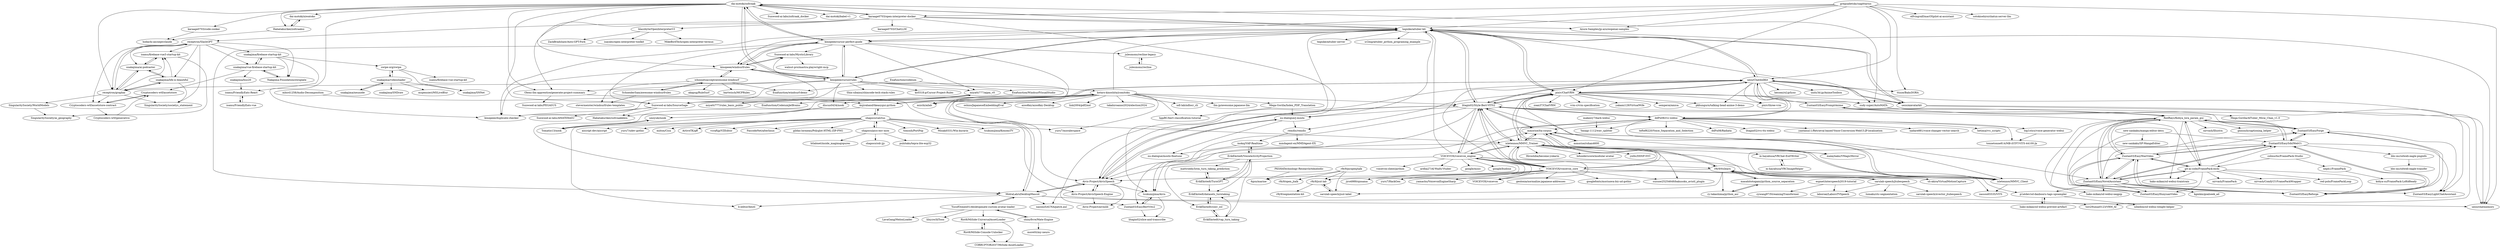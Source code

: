 digraph G {
"snakajima/firebase-startup-kit" -> "snakajima/vue-firebase-startup-kit"
"snakajima/firebase-startup-kit" -> "Nakajima-Foundation/ownplate"
"snakajima/firebase-startup-kit" -> "isamu/FriendlyEats-React"
"snakajima/firebase-startup-kit" -> "swipe-org/swipe"
"isamu/FriendlyEats-vue" -> "isamu/FriendlyEats-React"
"isamu/FriendlyEats-React" -> "isamu/FriendlyEats-vue"
"r9y9/pyopenjtalk" -> "r9y9/open_jtalk"
"r9y9/pyopenjtalk" -> "6gsn/marine"
"r9y9/pyopenjtalk" -> "r9y9/jsut-lab"
"r9y9/pyopenjtalk" -> "sarulab-speech/jsut-label"
"espnet/interspeech2019-tutorial" -> "cywang97/StreamingTransformer" ["e"=1]
"espnet/interspeech2019-tutorial" -> "laboroai/LaboroTVSpeech"
"mattroddy/lstm_turn_taking_prediction" -> "ErikEkstedt/TurnGPT"
"snakajima/bus20" -> "isamu/FriendlyEats-React"
"uezo/ChatdollKit" -> "tegnike/aituber-kit"
"uezo/ChatdollKit" -> "pixiv/ChatVRM"
"uezo/ChatdollKit" -> "uezo/aiavatarkit"
"uezo/ChatdollKit" -> "litagin02/Style-Bert-VITS2"
"uezo/ChatdollKit" -> "hecomi/uLipSync" ["e"=1]
"uezo/ChatdollKit" -> "MidraLab/uDesktopMascot"
"uezo/ChatdollKit" -> "sudy-super/AutoMATA"
"uezo/ChatdollKit" -> "pkhungurn/talking-head-anime-3-demo" ["e"=1]
"uezo/ChatdollKit" -> "pixiv/three-vrm" ["e"=1]
"uezo/ChatdollKit" -> "Aivis-Project/AivisSpeech"
"uezo/ChatdollKit" -> "uezo/chatmemory"
"uezo/ChatdollKit" -> "ttizze/BabyDORA"
"uezo/ChatdollKit" -> "ddPn08/rvc-webui"
"uezo/ChatdollKit" -> "unity3d-jp/AnimeToolbox" ["e"=1]
"uezo/ChatdollKit" -> "Zuntan03/EasyPromptAnime"
"Nakajima-Foundation/ownplate" -> "snakajima/vue-firebase-startup-kit"
"r9y9/jsut-lab" -> "sarulab-speech/jsut-label"
"r9y9/jsut-lab" -> "r9y9/segmentation-kit"
"sarulab-speech/jsut-label" -> "r9y9/jsut-lab"
"snakajima/vue-firebase-startup-kit" -> "Nakajima-Foundation/ownplate"
"snakajima/vue-firebase-startup-kit" -> "snakajima/firebase-startup-kit"
"snakajima/vue-firebase-startup-kit" -> "Cryptocoders-wtf/assetstore"
"snakajima/vue-firebase-startup-kit" -> "snakajima/bus20"
"PKSHATechnology-Research/tdmelodic" -> "6gsn/marine"
"masahitotogami/python_source_separation" -> "ry-takashima/python_asr"
"masahitotogami/python_source_separation" -> "r9y9/ttslearn"
"ErikEkstedt/TurnGPT" -> "mattroddy/lstm_turn_taking_prediction"
"ErikEkstedt/TurnGPT" -> "ErikEkstedt/datasets_turntaking"
"ErikEkstedt/TurnGPT" -> "ErikEkstedt/VoiceActivityProjection"
"mmorise/ita-corpus" -> "mmorise/rohan4600"
"mmorise/ita-corpus" -> "isletennos/MMVC_Client"
"mmorise/ita-corpus" -> "isletennos/MMVC_Trainer"
"mmorise/ita-corpus" -> "r9y9/ttslearn"
"mmorise/ita-corpus" -> "litagin02/Style-Bert-VITS2"
"VOICEVOX/voicevox_engine" -> "VOICEVOX/voicevox_core"
"VOICEVOX/voicevox_engine" -> "VOICEVOX/voicevox" ["e"=1]
"VOICEVOX/voicevox_engine" -> "isletennos/MMVC_Trainer"
"VOICEVOX/voicevox_engine" -> "litagin02/Style-Bert-VITS2"
"VOICEVOX/voicevox_engine" -> "isletennos/MMVC_Client"
"VOICEVOX/voicevox_engine" -> "voicevox-client/python"
"VOICEVOX/voicevox_engine" -> "jiro4989/ojosama" ["e"=1]
"VOICEVOX/voicevox_engine" -> "Aivis-Project/AivisSpeech"
"VOICEVOX/voicevox_engine" -> "yuru7/HackGen" ["e"=1]
"VOICEVOX/voicevox_engine" -> "ardha27/AI-Waifu-Vtuber" ["e"=1]
"VOICEVOX/voicevox_engine" -> "mmorise/ita-corpus"
"VOICEVOX/voicevox_engine" -> "google/mozc" ["e"=1]
"VOICEVOX/voicevox_engine" -> "tegnike/aituber-kit"
"VOICEVOX/voicevox_engine" -> "google/budoux" ["e"=1]
"VOICEVOX/voicevox_engine" -> "r9y9/ttslearn"
"r9y9/ttslearn" -> "masahitotogami/python_source_separation"
"r9y9/ttslearn" -> "ry-takashima/python_asr"
"r9y9/ttslearn" -> "sarulab-speech/jtubespeech"
"r9y9/ttslearn" -> "zassou65535/VITS"
"r9y9/ttslearn" -> "mmorise/ita-corpus"
"r9y9/ttslearn" -> "sarulab-speech/jsut-label"
"r9y9/ttslearn" -> "r9y9/jsut-lab"
"snakajima/videoshader" -> "swipe-org/swipe"
"snakajima/videoshader" -> "snakajima/neunode"
"snakajima/videoshader" -> "snakajima/SNNet"
"snakajima/videoshader" -> "snakajima/SNDraw"
"snakajima/videoshader" -> "mspensieri/MSLiveBlur" ["e"=1]
"ry-takashima/python_asr" -> "masahitotogami/python_source_separation"
"sarulab-speech/jtubespeech" -> "laboroai/LaboroTVSpeech"
"sarulab-speech/jtubespeech" -> "lumaku/ctc-segmentation" ["e"=1]
"sarulab-speech/jtubespeech" -> "sarulab-speech/xvector_jtubespeech"
"sarulab-speech/jtubespeech" -> "r9y9/ttslearn"
"isamu/firebase-vue3-startup-kit" -> "snakajima/ai-podcaster"
"isamu/firebase-vue3-startup-kit" -> "SingularitySociety/ai_geography"
"mmorise/rohan4600" -> "mmorise/ita-corpus"
"VOICEVOX/voicevox_core" -> "VOICEVOX/voicevox_engine"
"VOICEVOX/voicevox_core" -> "VOICEVOX/voicevox" ["e"=1]
"VOICEVOX/voicevox_core" -> "isletennos/MMVC_Trainer"
"VOICEVOX/voicevox_core" -> "litagin02/Style-Bert-VITS2"
"VOICEVOX/voicevox_core" -> "isletennos/MMVC_Client"
"VOICEVOX/voicevox_core" -> "yamachu/VoicevoxEngineSharp"
"VOICEVOX/voicevox_core" -> "Aivis-Project/AivisSpeech"
"VOICEVOX/voicevox_core" -> "suzune25254649/bakusoku_aviutl_plugin" ["e"=1]
"VOICEVOX/voicevox_core" -> "jiro4989/ojosama" ["e"=1]
"VOICEVOX/voicevox_core" -> "sh-akira/VirtualMotionCapture" ["e"=1]
"VOICEVOX/voicevox_core" -> "yuru7/HackGen" ["e"=1]
"VOICEVOX/voicevox_core" -> "geolonia/normalize-japanese-addresses" ["e"=1]
"VOICEVOX/voicevox_core" -> "uezo/ChatdollKit"
"VOICEVOX/voicevox_core" -> "googlefonts/morisawa-biz-ud-gothic" ["e"=1]
"VOICEVOX/voicevox_core" -> "pixiv/ChatVRM"
"isletennos/MMVC_Trainer" -> "isletennos/MMVC_Client"
"isletennos/MMVC_Trainer" -> "mmorise/ita-corpus"
"isletennos/MMVC_Trainer" -> "VOICEVOX/voicevox_engine"
"isletennos/MMVC_Trainer" -> "ddPn08/rvc-webui"
"isletennos/MMVC_Trainer" -> "VOICEVOX/voicevox" ["e"=1]
"isletennos/MMVC_Trainer" -> "VOICEVOX/voicevox_core"
"isletennos/MMVC_Trainer" -> "litagin02/Style-Bert-VITS2"
"isletennos/MMVC_Trainer" -> "Hiroshiba/become-yukarin" ["e"=1]
"isletennos/MMVC_Trainer" -> "bdunderscore/modular-avatar" ["e"=1]
"isletennos/MMVC_Trainer" -> "yxlllc/DDSP-SVC" ["e"=1]
"isletennos/MMVC_Trainer" -> "malaybaku/VMagicMirror" ["e"=1]
"isletennos/MMVC_Trainer" -> "sh-akira/VirtualMotionCapture" ["e"=1]
"isletennos/MMVC_Trainer" -> "m-hayabusa/VRChat-Exif-Writer"
"isletennos/MMVC_Trainer" -> "suzune25254649/bakusoku_aviutl_plugin" ["e"=1]
"isletennos/MMVC_Trainer" -> "Aivis-Project/AivisSpeech"
"shapoco/calctus" -> "shapoco/pico-env-mon"
"shapoco/calctus" -> "tomozh/PortPop"
"shapoco/calctus" -> "Misaki0331/Win-kurarin"
"shapoco/calctus" -> "yuru7/moralerspace" ["e"=1]
"shapoco/calctus" -> "kujirahand/tkeasygui-python"
"shapoco/calctus" -> "b-editor/beutl" ["e"=1]
"shapoco/calctus" -> "tsukumijima/KonomiTV" ["e"=1]
"shapoco/calctus" -> "aiscript-dev/aiscript" ["e"=1]
"shapoco/calctus" -> "yuru7/udev-gothic" ["e"=1]
"shapoco/calctus" -> "miiton/Cica" ["e"=1]
"shapoco/calctus" -> "ActiveTK/gff"
"shapoco/calctus" -> "isletennos/MMVC_Trainer"
"shapoco/calctus" -> "vcraftjp/VZEditor" ["e"=1]
"shapoco/calctus" -> "FascodeNet/alterlinux" ["e"=1]
"shapoco/calctus" -> "gildas-lormeau/Polyglot-HTML-ZIP-PNG"
"isletennos/MMVC_Client" -> "isletennos/MMVC_Trainer"
"isletennos/MMVC_Client" -> "mmorise/ita-corpus"
"isletennos/MMVC_Client" -> "zassou65535/VITS"
"swipe-org/swipe" -> "snakajima/SNNet"
"swipe-org/swipe" -> "snakajima/videoshader"
"swipe-org/swipe" -> "isamu/firebase-vue-startup-kit"
"ErikEkstedt/vap_turn_taking" -> "ErikEkstedt/conv_ssl"
"ErikEkstedt/vap_turn_taking" -> "ErikEkstedt/datasets_turntaking"
"ErikEkstedt/datasets_turntaking" -> "ErikEkstedt/conv_ssl"
"ErikEkstedt/conv_ssl" -> "ErikEkstedt/datasets_turntaking"
"ErikEkstedt/conv_ssl" -> "ErikEkstedt/vap_turn_taking"
"m-hayabusa/VRChat-Exif-Writer" -> "m-hayabusa/VRCImageHelper"
"Exafunction/codeium" -> "Exafunction/windsurf-demo"
"Exafunction/codeium" -> "Exafunction/WindsurfVisualStudio"
"Cryptocoders-wtf/assetstore-contract" -> "Cryptocoders-wtf/assetstore"
"Cryptocoders-wtf/assetstore-contract" -> "Cryptocoders-wtf/generative"
"Cryptocoders-wtf/generative" -> "Cryptocoders-wtf/assetstore"
"shapoco/pico-env-mon" -> "shapoco/calctus"
"shapoco/pico-env-mon" -> "htlabnet/inside_magimajopures" ["e"=1]
"shapoco/pico-env-mon" -> "shapoco/sdr-jjy"
"shapoco/pico-env-mon" -> "puhitaku/tepra-lite-esp32"
"ErikEkstedt/VoiceActivityProjection" -> "inokoj/VAP-Realtime"
"ErikEkstedt/VoiceActivityProjection" -> "ErikEkstedt/TurnGPT"
"ErikEkstedt/VoiceActivityProjection" -> "ErikEkstedt/datasets_turntaking"
"ErikEkstedt/VoiceActivityProjection" -> "ErikEkstedt/conv_ssl"
"ErikEkstedt/VoiceActivityProjection" -> "mattroddy/lstm_turn_taking_prediction"
"ErikEkstedt/VoiceActivityProjection" -> "ErikEkstedt/vap_turn_taking"
"Cryptocoders-wtf/assetstore" -> "Cryptocoders-wtf/assetstore-contract"
"bbc-mc/sdweb-eagle-pnginfo" -> "bbc-mc/sdweb-eagle-transfer"
"RedRayz/Kohya_lora_param_gui" -> "Zuntan03/EasyForge"
"RedRayz/Kohya_lora_param_gui" -> "Zuntan03/EasySdxlWebUi"
"RedRayz/Kohya_lora_param_gui" -> "Zuntan03/EasyWanVideo"
"RedRayz/Kohya_lora_param_gui" -> "Zuntan03/EasyNovelAssistant"
"RedRayz/Kohya_lora_param_gui" -> "hako-mikan/sd-webui-traintrain" ["e"=1]
"RedRayz/Kohya_lora_param_gui" -> "nirvash/Illustra"
"RedRayz/Kohya_lora_param_gui" -> "git-ai-code/FramePack-eichi"
"RedRayz/Kohya_lora_param_gui" -> "Zuntan03/EasyReforge"
"RedRayz/Kohya_lora_param_gui" -> "Zuntan03/EasyHunyuanVideo"
"RedRayz/Kohya_lora_param_gui" -> "hako-mikan/sd-webui-negpip" ["e"=1]
"RedRayz/Kohya_lora_param_gui" -> "Zuntan03/EasyPromptAnime"
"RedRayz/Kohya_lora_param_gui" -> "gnnsnzh/captioning_helper"
"pixiv/ChatVRM" -> "pixiv/three-vrm" ["e"=1]
"pixiv/ChatVRM" -> "uezo/ChatdollKit"
"pixiv/ChatVRM" -> "tegnike/aituber-kit"
"pixiv/ChatVRM" -> "litagin02/Style-Bert-VITS2"
"pixiv/ChatVRM" -> "uezo/aiavatarkit"
"pixiv/ChatVRM" -> "zoan37/ChatVRM"
"pixiv/ChatVRM" -> "sudy-super/AutoMATA"
"pixiv/ChatVRM" -> "malaybaku/VMagicMirror" ["e"=1]
"pixiv/ChatVRM" -> "pkhungurn/talking-head-anime-3-demo" ["e"=1]
"pixiv/ChatVRM" -> "vrm-c/vrm-specification" ["e"=1]
"pixiv/ChatVRM" -> "VOICEVOX/voicevox_core"
"pixiv/ChatVRM" -> "yakami129/VirtualWife" ["e"=1]
"pixiv/ChatVRM" -> "ddPn08/rvc-webui"
"pixiv/ChatVRM" -> "semperai/amica" ["e"=1]
"pixiv/ChatVRM" -> "remdis/remdis"
"Zuntan03/EasyPromptAnime" -> "RedRayz/Kohya_lora_param_gui"
"Zuntan03/EasyPromptAnime" -> "Zuntan03/EasyForge"
"uezo/aiavatarkit" -> "uezo/ChatdollKit"
"uezo/aiavatarkit" -> "uezo/chatmemory"
"uezo/aiavatarkit" -> "tegnike/aituber-kit"
"uezo/aiavatarkit" -> "tori29umai0123/VRM_AI"
"ddPn08/rvc-webui" -> "litagin02/Style-Bert-VITS2"
"ddPn08/rvc-webui" -> "log1stics/voice-generator-webui"
"ddPn08/rvc-webui" -> "isletennos/MMVC_Trainer"
"ddPn08/rvc-webui" -> "teftef6220/Voice_Separation_and_Selection"
"ddPn08/rvc-webui" -> "isletennos/MMVC_Client"
"ddPn08/rvc-webui" -> "ddPn08/Radiata" ["e"=1]
"ddPn08/rvc-webui" -> "mmorise/ita-corpus"
"ddPn08/rvc-webui" -> "tsukumijima/Aivis"
"ddPn08/rvc-webui" -> "litagin02/rvc-tts-webui" ["e"=1]
"ddPn08/rvc-webui" -> "yantaisa11/Retrieval-based-Voice-Conversion-WebUI-JP-localization"
"ddPn08/rvc-webui" -> "Yanagi-1112/wav_splitter"
"ddPn08/rvc-webui" -> "nadare881/voice-changer-vector-search"
"ddPn08/rvc-webui" -> "uezo/ChatdollKit"
"ddPn08/rvc-webui" -> "hetima/rvc_scripts"
"ddPn08/rvc-webui" -> "tonnetonne814/MB-iSTFT-VITS-44100-Ja"
"receptron/SlashGPT" -> "receptron/graphai"
"receptron/SlashGPT" -> "Cryptocoders-wtf/assetstore-contract"
"receptron/SlashGPT" -> "snakajima/ai-podcaster"
"receptron/SlashGPT" -> "snakajima/life-is-beautiful"
"receptron/SlashGPT" -> "snakajima/vue-firebase-startup-kit"
"receptron/SlashGPT" -> "isamu/firebase-vue3-startup-kit"
"receptron/SlashGPT" -> "snakajima/firebase-startup-kit"
"receptron/SlashGPT" -> "Nakajima-Foundation/ownplate"
"receptron/SlashGPT" -> "SingularitySociety/societys_statement"
"log1stics/voice-generator-webui" -> "tonnetonne814/MB-iSTFT-VITS-44100-Ja"
"karaage0703/open-interpreter-docker" -> "blazzbyte/OpenInterpreterUI"
"karaage0703/open-interpreter-docker" -> "Olemi-llm-apprentice/generate-project-summary"
"karaage0703/open-interpreter-docker" -> "Azure-Samples/jp-azureopenai-samples" ["e"=1]
"karaage0703/open-interpreter-docker" -> "receptron/SlashGPT"
"karaage0703/open-interpreter-docker" -> "karaage0703/ChatLLM"
"karaage0703/open-interpreter-docker" -> "dai-motoki/zoltraak"
"karaage0703/open-interpreter-docker" -> "tegnike/aituber-kit"
"karaage0703/open-interpreter-docker" -> "tsukumijima/Aivis"
"tsukumijima/Aivis" -> "litagin02/slice-and-transcribe"
"tsukumijima/Aivis" -> "Zuntan03/EasyBertVits2"
"new-sankaku/manga-editor-desu" -> "new-sankaku/SP-MangaEditer"
"new-sankaku/manga-editor-desu" -> "Zuntan03/EasySdxlWebUi"
"new-sankaku/manga-editor-desu" -> "Zuntan03/EasyReforge"
"sudy-super/AutoMATA" -> "Zuntan03/EasyLightChatAssistant"
"sudy-super/AutoMATA" -> "Mega-Gorilla/AITuber_Mirai_Chan_v1.0"
"makawy7/bark-webui" -> "Yanagi-1112/wav_splitter"
"litagin02/Style-Bert-VITS2" -> "tegnike/aituber-kit"
"litagin02/Style-Bert-VITS2" -> "tsukumijima/Aivis"
"litagin02/Style-Bert-VITS2" -> "Zuntan03/EasyBertVits2"
"litagin02/Style-Bert-VITS2" -> "uezo/ChatdollKit"
"litagin02/Style-Bert-VITS2" -> "ddPn08/rvc-webui"
"litagin02/Style-Bert-VITS2" -> "Zuntan03/EasyNovelAssistant"
"litagin02/Style-Bert-VITS2" -> "Aivis-Project/AivisSpeech"
"litagin02/Style-Bert-VITS2" -> "mmorise/ita-corpus"
"litagin02/Style-Bert-VITS2" -> "git-ai-code/FramePack-eichi"
"litagin02/Style-Bert-VITS2" -> "VOICEVOX/voicevox_engine"
"litagin02/Style-Bert-VITS2" -> "isletennos/MMVC_Trainer"
"litagin02/Style-Bert-VITS2" -> "nu-dialogue/j-moshi"
"litagin02/Style-Bert-VITS2" -> "RedRayz/Kohya_lora_param_gui"
"litagin02/Style-Bert-VITS2" -> "VOICEVOX/voicevox_core"
"litagin02/Style-Bert-VITS2" -> "pixiv/ChatVRM"
"Zuntan03/EasySdxlWebUi" -> "Zuntan03/EasyForge"
"Zuntan03/EasySdxlWebUi" -> "Zuntan03/EasyNovelAssistant"
"Zuntan03/EasySdxlWebUi" -> "RedRayz/Kohya_lora_param_gui"
"Zuntan03/EasySdxlWebUi" -> "Zuntan03/EasyReforge"
"Zuntan03/EasySdxlWebUi" -> "Zuntan03/EasyWanVideo"
"Zuntan03/EasySdxlWebUi" -> "p1atdev/sd-danbooru-tags-upsampler"
"Zuntan03/EasySdxlWebUi" -> "Zuntan03/EasyLightChatAssistant"
"Zuntan03/EasySdxlWebUi" -> "bbc-mc/sdweb-eagle-pnginfo"
"p1atdev/sd-danbooru-tags-upsampler" -> "nihedon/sd-webui-weight-helper"
"p1atdev/sd-danbooru-tags-upsampler" -> "hako-mikan/sd-webui-prevent-artifact"
"Zuntan03/EasyNovelAssistant" -> "Zuntan03/EasySdxlWebUi"
"Zuntan03/EasyNovelAssistant" -> "Zuntan03/EasyWanVideo"
"Zuntan03/EasyNovelAssistant" -> "Zuntan03/EasyLightChatAssistant"
"Zuntan03/EasyNovelAssistant" -> "RedRayz/Kohya_lora_param_gui"
"Zuntan03/EasyNovelAssistant" -> "kgmkm/goalseek_ad"
"Zuntan03/EasyNovelAssistant" -> "Zuntan03/EasyForge"
"Zuntan03/EasyNovelAssistant" -> "Zuntan03/EasyReforge"
"Zuntan03/EasyNovelAssistant" -> "git-ai-code/FramePack-eichi"
"Zuntan03/EasyNovelAssistant" -> "p1atdev/sd-danbooru-tags-upsampler"
"Zuntan03/EasyNovelAssistant" -> "hako-mikan/sd-webui-negpip" ["e"=1]
"Zuntan03/EasyNovelAssistant" -> "Zuntan03/EasyHunyuanVideo"
"m-hayabusa/VRCImageHelper" -> "m-hayabusa/VRChat-Exif-Writer"
"receptron/graphai" -> "snakajima/ai-podcaster"
"receptron/graphai" -> "receptron/SlashGPT"
"receptron/graphai" -> "snakajima/life-is-beautiful"
"receptron/graphai" -> "SingularitySociety/societys_statement"
"receptron/graphai" -> "isamu/firebase-vue3-startup-kit"
"receptron/graphai" -> "Cryptocoders-wtf/assetstore-contract"
"receptron/graphai" -> "SingularitySociety/WorldModels"
"Olemi-llm-apprentice/generate-project-summary" -> "Sunwood-ai-labs/PEGASUS" ["e"=1]
"Olemi-llm-apprentice/generate-project-summary" -> "Aivis-Project/AivisSpeech-Engine"
"Mega-Gorilla/Index_PDF_Translation" -> "nu-dialogue/j-moshi"
"Mega-Gorilla/Index_PDF_Translation" -> "hppRC/bert-classification-tutorial" ["e"=1]
"Aivis-Project/AivisSpeech-Engine" -> "Aivis-Project/AivisSpeech"
"Aivis-Project/AivisSpeech-Engine" -> "Aivis-Project/aivmlib"
"Aivis-Project/AivisSpeech" -> "Aivis-Project/AivisSpeech-Engine"
"Aivis-Project/AivisSpeech" -> "MidraLab/uDesktopMascot"
"Aivis-Project/AivisSpeech" -> "nu-dialogue/j-moshi"
"Aivis-Project/AivisSpeech" -> "litagin02/Style-Bert-VITS2"
"Aivis-Project/AivisSpeech" -> "tsukumijima/Aivis"
"Aivis-Project/AivisSpeech" -> "Aivis-Project/aivmlib"
"Aivis-Project/AivisSpeech" -> "nazonoSAUNA/patch.aul" ["e"=1]
"karaage0703/code-cooker" -> "hodachi-axcxept/claude"
"blazzbyte/OpenInterpreterUI" -> "isayahc/open-interpreter-toolkit"
"blazzbyte/OpenInterpreterUI" -> "MikeBirdTech/open-interpreter-termux"
"blazzbyte/OpenInterpreterUI" -> "ZackBradshaw/Auto-GPT-Fork"
"tegnike/aituber-kit" -> "litagin02/Style-Bert-VITS2"
"tegnike/aituber-kit" -> "uezo/ChatdollKit"
"tegnike/aituber-kit" -> "pixiv/ChatVRM"
"tegnike/aituber-kit" -> "dai-motoki/zoltraak"
"tegnike/aituber-kit" -> "tegnike/aituber-server"
"tegnike/aituber-kit" -> "uezo/aiavatarkit"
"tegnike/aituber-kit" -> "kinopeee/cursor-perfect-guide"
"tegnike/aituber-kit" -> "sr2mg/aituber_python_programing_example"
"tegnike/aituber-kit" -> "kinopeee/cursorrules"
"tegnike/aituber-kit" -> "uezo/chatmemory"
"tegnike/aituber-kit" -> "nu-dialogue/j-moshi"
"tegnike/aituber-kit" -> "Zuntan03/EasyBertVits2"
"tegnike/aituber-kit" -> "MidraLab/uDesktopMascot"
"tegnike/aituber-kit" -> "kinopeee/windsurfrules"
"tegnike/aituber-kit" -> "sudy-super/AutoMATA"
"kujirahand/tkeasygui-python" -> "kotaro-kinoshita/yomitoku"
"kujirahand/tkeasygui-python" -> "MidraLab/uDesktopMascot"
"kujirahand/tkeasygui-python" -> "shapoco/calctus"
"dai-motoki/zoltraak" -> "Sunwood-ai-labs/zoltraak_docker"
"dai-motoki/zoltraak" -> "dai-motoki/niwatoko"
"dai-motoki/zoltraak" -> "kinopeee/cursor-perfect-guide"
"dai-motoki/zoltraak" -> "tegnike/aituber-kit"
"dai-motoki/zoltraak" -> "kinopeee/cursorrules"
"dai-motoki/zoltraak" -> "Sunwood-ai-labs/SourceSage"
"dai-motoki/zoltraak" -> "dai-motoki/babel-v1"
"dai-motoki/zoltraak" -> "Olemi-llm-apprentice/generate-project-summary"
"dai-motoki/zoltraak" -> "Habatakurikei/zoltraakui"
"dai-motoki/zoltraak" -> "karaage0703/open-interpreter-docker"
"dai-motoki/zoltraak" -> "kinopeee/duplicate-checker"
"dai-motoki/zoltraak" -> "kinopeee/windsurfrules"
"dai-motoki/zoltraak" -> "sudy-super/AutoMATA"
"dai-motoki/zoltraak" -> "receptron/graphai"
"dai-motoki/zoltraak" -> "karaage0703/code-cooker"
"Habatakurikei/zoltraakui" -> "dai-motoki/niwatoko"
"Habatakurikei/zoltraakui" -> "hodachi-axcxept/claude"
"dai-motoki/niwatoko" -> "Habatakurikei/zoltraakui"
"Zuntan03/EasyBertVits2" -> "litagin02/slice-and-transcribe"
"Zuntan03/EasyBertVits2" -> "tsukumijima/Aivis"
"gregsadetsky/sagittarius" -> "karaage0703/open-interpreter-docker"
"gregsadetsky/sagittarius" -> "tegnike/aituber-kit"
"gregsadetsky/sagittarius" -> "uezo/chatmemory"
"gregsadetsky/sagittarius" -> "uezo/ChatdollKit"
"gregsadetsky/sagittarius" -> "ttizze/BabyDORA"
"gregsadetsky/sagittarius" -> "Azure-Samples/jp-azureopenai-samples" ["e"=1]
"gregsadetsky/sagittarius" -> "elfvingralf/macOSpilot-ai-assistant" ["e"=1]
"gregsadetsky/sagittarius" -> "sotokisehiro/chatux-server-llm"
"gregsadetsky/sagittarius" -> "kinopeee/cursor-perfect-guide"
"gregsadetsky/sagittarius" -> "pixiv/ChatVRM"
"Sunwood-ai-labs/SourceSage" -> "kinopeee/duplicate-checker"
"Sunwood-ai-labs/SourceSage" -> "Sunwood-ai-labs/AMATERASU"
"Sunwood-ai-labs/SourceSage" -> "Habatakurikei/zoltraakklein"
"Exafunction/WindsurfVisualStudio" -> "Exafunction/CodeiumJetBrains"
"hako-mikan/sd-webui-prevent-artifact" -> "p1atdev/sd-danbooru-tags-upsampler"
"snakajima/neunode" -> "snakajima/videoshader"
"remdis/remdis" -> "mmdagent-ex/MMDAgent-EX"
"remdis/remdis" -> "inokoj/VAP-Realtime"
"Zuntan03/EasyForge" -> "Zuntan03/EasySdxlWebUi"
"Zuntan03/EasyForge" -> "RedRayz/Kohya_lora_param_gui"
"Zuntan03/EasyForge" -> "Zuntan03/EasyReforge"
"Zuntan03/EasyForge" -> "Zuntan03/EasyLightChatAssistant"
"kinopeee/cursor-perfect-guide" -> "kinopeee/cursorrules"
"kinopeee/cursor-perfect-guide" -> "kinopeee/windsurfrules"
"kinopeee/cursor-perfect-guide" -> "dai-motoki/zoltraak"
"kinopeee/cursor-perfect-guide" -> "miyatti777/aipm_v0"
"kinopeee/cursor-perfect-guide" -> "kinopeee/duplicate-checker"
"kinopeee/cursor-perfect-guide" -> "Sunwood-ai-labs/SourceSage"
"kinopeee/cursor-perfect-guide" -> "Sunwood-ai-labs/MysticLibrary"
"kinopeee/cursor-perfect-guide" -> "julesmons/recline-legacy"
"kinopeee/cursor-perfect-guide" -> "Habatakurikei/zoltraakklein"
"kinopeee/cursor-perfect-guide" -> "tegnike/aituber-kit"
"inokoj/VAP-Realtime" -> "ErikEkstedt/VoiceActivityProjection"
"inokoj/VAP-Realtime" -> "nu-dialogue/moshi-finetune"
"kotaro-kinoshita/yomitoku" -> "ndl-lab/ndlocr_cli" ["e"=1]
"kotaro-kinoshita/yomitoku" -> "llm-jp/awesome-japanese-llm" ["e"=1]
"kotaro-kinoshita/yomitoku" -> "yuru7/moralerspace" ["e"=1]
"kotaro-kinoshita/yomitoku" -> "mizchi/ailab" ["e"=1]
"kotaro-kinoshita/yomitoku" -> "discus0434/nook"
"kotaro-kinoshita/yomitoku" -> "kujirahand/tkeasygui-python"
"kotaro-kinoshita/yomitoku" -> "Aivis-Project/AivisSpeech"
"kotaro-kinoshita/yomitoku" -> "Mega-Gorilla/Index_PDF_Translation"
"kotaro-kinoshita/yomitoku" -> "litagin02/Style-Bert-VITS2"
"kotaro-kinoshita/yomitoku" -> "hppRC/bert-classification-tutorial" ["e"=1]
"kotaro-kinoshita/yomitoku" -> "oshizo/JapaneseEmbeddingEval" ["e"=1]
"kotaro-kinoshita/yomitoku" -> "azooKey/azooKey-Desktop" ["e"=1]
"kotaro-kinoshita/yomitoku" -> "link2004/pdf2md"
"kotaro-kinoshita/yomitoku" -> "tegnike/aituber-kit"
"kotaro-kinoshita/yomitoku" -> "takahiroanno2024/election2024" ["e"=1]
"Zuntan03/EasyReforge" -> "Zuntan03/EasyWanVideo"
"Zuntan03/EasyReforge" -> "Zuntan03/EasyForge"
"Zuntan03/EasyReforge" -> "Zuntan03/EasySdxlWebUi"
"mbird1258/Audio-Decomposition" -> "kujirahand/tkeasygui-python"
"SingularitySociety/WorldModels" -> "SingularitySociety/ai_geography"
"Sunwood-ai-labs/MysticLibrary" -> "walnut-pro/mastra-playwright-mcp"
"Sunwood-ai-labs/MysticLibrary" -> "kinopeee/windsurfrules"
"snakajima/life-is-beautiful" -> "snakajima/ai-podcaster"
"snakajima/life-is-beautiful" -> "receptron/graphai"
"snakajima/life-is-beautiful" -> "SingularitySociety/societys_statement"
"snakajima/life-is-beautiful" -> "isamu/firebase-vue3-startup-kit"
"snakajima/ai-podcaster" -> "isamu/firebase-vue3-startup-kit"
"snakajima/ai-podcaster" -> "snakajima/life-is-beautiful"
"snakajima/ai-podcaster" -> "receptron/graphai"
"Zuntan03/EasyHunyuanVideo" -> "Zuntan03/EasyWanVideo"
"julesmons/recline" -> "julesmons/recline-legacy"
"Rist8/MiSide-Console-Unlocker" -> "Rist8/MiSide-UniversalAssetLoader"
"Rist8/MiSide-Console-Unlocker" -> "CORRUPTOR2037/MiSide-AssetLoader"
"miyatti777/aipm_v0" -> "miyatti777/rules_basic_public"
"miyatti777/aipm_v0" -> "Sunwood-ai-labs/SourceSage"
"YusufOzmen01/desktopmate-custom-avatar-loader" -> "MidraLab/uDesktopMascot"
"YusufOzmen01/desktopmate-custom-avatar-loader" -> "shinyflvre/Mate-Engine"
"YusufOzmen01/desktopmate-custom-avatar-loader" -> "LavaGang/MelonLoader" ["e"=1]
"YusufOzmen01/desktopmate-custom-avatar-loader" -> "lilxyzw/lilToon" ["e"=1]
"YusufOzmen01/desktopmate-custom-avatar-loader" -> "Rist8/MiSide-UniversalAssetLoader"
"kinopeee/cursorrules" -> "kinopeee/windsurfrules"
"kinopeee/cursorrules" -> "kinopeee/cursor-perfect-guide"
"kinopeee/cursorrules" -> "mizchi/ailab" ["e"=1]
"kinopeee/cursorrules" -> "miyatti777/aipm_v0"
"kinopeee/cursorrules" -> "dai-motoki/zoltraak"
"kinopeee/cursorrules" -> "Shin-sibainu/shincode-tech-stack-rules"
"kinopeee/cursorrules" -> "tegnike/aituber-kit"
"kinopeee/cursorrules" -> "Sunwood-ai-labs/MysticLibrary"
"kinopeee/cursorrules" -> "Sunwood-ai-labs/SourceSage"
"kinopeee/cursorrules" -> "discus0434/nook"
"kinopeee/cursorrules" -> "kinopeee/duplicate-checker"
"kinopeee/cursorrules" -> "Olemi-llm-apprentice/generate-project-summary"
"kinopeee/cursorrules" -> "ks0318-p/Cursor-Project-Rules"
"kinopeee/cursorrules" -> "receptron/graphai"
"kinopeee/cursorrules" -> "kotaro-kinoshita/yomitoku"
"shinyflvre/Mate-Engine" -> "YusufOzmen01/desktopmate-custom-avatar-loader"
"shinyflvre/Mate-Engine" -> "morettt/my-neuro" ["e"=1]
"discus0434/nook" -> "umiyuki/nook"
"discus0434/nook" -> "Tomatio13/nook"
"ichoosetoaccept/awesome-windsurf" -> "SchneiderSam/awesome-windsurfrules"
"ichoosetoaccept/awesome-windsurf" -> "kinopeee/windsurfrules"
"ichoosetoaccept/awesome-windsurf" -> "akapug/RuleSurf"
"ichoosetoaccept/awesome-windsurf" -> "stevermeister/windsurfrules-templates"
"ichoosetoaccept/awesome-windsurf" -> "Exafunction/windsurf-demo"
"ichoosetoaccept/awesome-windsurf" -> "bartwisch/MCPRules"
"MidraLab/uDesktopMascot" -> "Aivis-Project/AivisSpeech"
"MidraLab/uDesktopMascot" -> "uezo/chatmemory"
"MidraLab/uDesktopMascot" -> "b-editor/beutl" ["e"=1]
"MidraLab/uDesktopMascot" -> "YusufOzmen01/desktopmate-custom-avatar-loader"
"MidraLab/uDesktopMascot" -> "nazonoSAUNA/patch.aul" ["e"=1]
"MidraLab/uDesktopMascot" -> "uezo/ChatdollKit"
"MidraLab/uDesktopMascot" -> "tori29umai0123/VRM_AI"
"nu-dialogue/j-moshi" -> "Aivis-Project/AivisSpeech"
"nu-dialogue/j-moshi" -> "nu-dialogue/moshi-finetune"
"nu-dialogue/j-moshi" -> "remdis/remdis"
"Zuntan03/EasyWanVideo" -> "Zuntan03/EasyReforge"
"Zuntan03/EasyWanVideo" -> "Zuntan03/EasyHunyuanVideo"
"Zuntan03/EasyWanVideo" -> "Zuntan03/EasyNovelAssistant"
"Zuntan03/EasyWanVideo" -> "RedRayz/Kohya_lora_param_gui"
"Zuntan03/EasyWanVideo" -> "git-ai-code/FramePack-eichi"
"Zuntan03/EasyWanVideo" -> "Zuntan03/EasySdxlWebUi"
"Zuntan03/EasyWanVideo" -> "Zuntan03/EasyForge"
"kinopeee/windsurfrules" -> "kinopeee/cursorrules"
"kinopeee/windsurfrules" -> "kinopeee/duplicate-checker"
"kinopeee/windsurfrules" -> "kinopeee/cursor-perfect-guide"
"kinopeee/windsurfrules" -> "ichoosetoaccept/awesome-windsurf"
"kinopeee/windsurfrules" -> "Sunwood-ai-labs/MysticLibrary"
"kinopeee/windsurfrules" -> "Sunwood-ai-labs/SourceSage"
"colinurbs/FramePack-Studio" -> "neph1/FramePack"
"colinurbs/FramePack-Studio" -> "git-ai-code/FramePack-eichi"
"git-ai-code/FramePack-eichi" -> "Zuntan03/EasyWanVideo"
"git-ai-code/FramePack-eichi" -> "RedRayz/Kohya_lora_param_gui"
"git-ai-code/FramePack-eichi" -> "nirvash/FramePack"
"git-ai-code/FramePack-eichi" -> "Zuntan03/EasyNovelAssistant"
"git-ai-code/FramePack-eichi" -> "Zuntan03/EasySdxlWebUi"
"git-ai-code/FramePack-eichi" -> "nirvash/ComfyUI-FramePackWrapper"
"git-ai-code/FramePack-eichi" -> "Zuntan03/EasyReforge"
"git-ai-code/FramePack-eichi" -> "red-polo/FramePackLoop"
"git-ai-code/FramePack-eichi" -> "hako-mikan/sd-webui-traintrain" ["e"=1]
"git-ai-code/FramePack-eichi" -> "Zuntan03/EasyHunyuanVideo"
"Rist8/MiSide-UniversalAssetLoader" -> "Rist8/MiSide-Console-Unlocker"
"Rist8/MiSide-UniversalAssetLoader" -> "CORRUPTOR2037/MiSide-AssetLoader"
"neph1/FramePack" -> "kohya-ss/FramePack-LoRAReady"
"julesmons/recline-legacy" -> "julesmons/recline"
"miyatti777/rules_basic_public" -> "miyatti777/aipm_v0"
"SchneiderSam/awesome-windsurfrules" -> "stevermeister/windsurfrules-templates"
"SchneiderSam/awesome-windsurfrules" -> "ichoosetoaccept/awesome-windsurf"
"Tomatio13/nook" -> "umiyuki/nook"
"umiyuki/nook" -> "Tomatio13/nook"
"snakajima/firebase-startup-kit" ["l"="4.659,-40.731"]
"snakajima/vue-firebase-startup-kit" ["l"="4.659,-40.713"]
"Nakajima-Foundation/ownplate" ["l"="4.672,-40.705"]
"isamu/FriendlyEats-React" ["l"="4.678,-40.75"]
"swipe-org/swipe" ["l"="4.648,-40.787"]
"isamu/FriendlyEats-vue" ["l"="4.688,-40.761"]
"r9y9/pyopenjtalk" ["l"="4.337,-40.512"]
"r9y9/open_jtalk" ["l"="4.315,-40.529"]
"6gsn/marine" ["l"="4.294,-40.514"]
"r9y9/jsut-lab" ["l"="4.383,-40.509"]
"sarulab-speech/jsut-label" ["l"="4.38,-40.496"]
"espnet/interspeech2019-tutorial" ["l"="4.309,-40.433"]
"cywang97/StreamingTransformer" ["l"="35.726,2.329"]
"laboroai/LaboroTVSpeech" ["l"="4.345,-40.446"]
"mattroddy/lstm_turn_taking_prediction" ["l"="4.722,-40.33"]
"ErikEkstedt/TurnGPT" ["l"="4.722,-40.341"]
"snakajima/bus20" ["l"="4.681,-40.734"]
"uezo/ChatdollKit" ["l"="4.627,-40.5"]
"tegnike/aituber-kit" ["l"="4.655,-40.522"]
"pixiv/ChatVRM" ["l"="4.605,-40.508"]
"uezo/aiavatarkit" ["l"="4.655,-40.498"]
"litagin02/Style-Bert-VITS2" ["l"="4.595,-40.474"]
"hecomi/uLipSync" ["l"="-31.253,-28.747"]
"MidraLab/uDesktopMascot" ["l"="4.692,-40.48"]
"sudy-super/AutoMATA" ["l"="4.624,-40.522"]
"pkhungurn/talking-head-anime-3-demo" ["l"="31.727,30.961"]
"pixiv/three-vrm" ["l"="-31.254,-28.826"]
"Aivis-Project/AivisSpeech" ["l"="4.639,-40.476"]
"uezo/chatmemory" ["l"="4.669,-40.509"]
"ttizze/BabyDORA" ["l"="4.611,-40.539"]
"ddPn08/rvc-webui" ["l"="4.557,-40.522"]
"unity3d-jp/AnimeToolbox" ["l"="-26.559,-32.705"]
"Zuntan03/EasyPromptAnime" ["l"="4.577,-40.435"]
"r9y9/segmentation-kit" ["l"="4.369,-40.524"]
"Cryptocoders-wtf/assetstore" ["l"="4.635,-40.705"]
"PKSHATechnology-Research/tdmelodic" ["l"="4.261,-40.517"]
"masahitotogami/python_source_separation" ["l"="4.414,-40.488"]
"ry-takashima/python_asr" ["l"="4.417,-40.504"]
"r9y9/ttslearn" ["l"="4.444,-40.487"]
"ErikEkstedt/datasets_turntaking" ["l"="4.706,-40.335"]
"ErikEkstedt/VoiceActivityProjection" ["l"="4.702,-40.35"]
"mmorise/ita-corpus" ["l"="4.522,-40.489"]
"mmorise/rohan4600" ["l"="4.492,-40.487"]
"isletennos/MMVC_Client" ["l"="4.532,-40.504"]
"isletennos/MMVC_Trainer" ["l"="4.571,-40.503"]
"VOICEVOX/voicevox_engine" ["l"="4.547,-40.476"]
"VOICEVOX/voicevox_core" ["l"="4.573,-40.485"]
"VOICEVOX/voicevox" ["l"="6.03,-40.067"]
"voicevox-client/python" ["l"="4.496,-40.464"]
"jiro4989/ojosama" ["l"="6.045,-39.797"]
"yuru7/HackGen" ["l"="6.052,-39.995"]
"ardha27/AI-Waifu-Vtuber" ["l"="31.778,30.979"]
"google/mozc" ["l"="6.048,-40.052"]
"google/budoux" ["l"="5.953,-39.962"]
"sarulab-speech/jtubespeech" ["l"="4.397,-40.463"]
"zassou65535/VITS" ["l"="4.474,-40.503"]
"snakajima/videoshader" ["l"="4.642,-40.817"]
"snakajima/neunode" ["l"="4.654,-40.838"]
"snakajima/SNNet" ["l"="4.634,-40.801"]
"snakajima/SNDraw" ["l"="4.62,-40.838"]
"mspensieri/MSLiveBlur" ["l"="47.107,-23.012"]
"lumaku/ctc-segmentation" ["l"="35.757,2.357"]
"sarulab-speech/xvector_jtubespeech" ["l"="4.377,-40.446"]
"isamu/firebase-vue3-startup-kit" ["l"="4.634,-40.666"]
"snakajima/ai-podcaster" ["l"="4.638,-40.654"]
"SingularitySociety/ai_geography" ["l"="4.608,-40.671"]
"yamachu/VoicevoxEngineSharp" ["l"="4.513,-40.504"]
"suzune25254649/bakusoku_aviutl_plugin" ["l"="-37.556,21.125"]
"sh-akira/VirtualMotionCapture" ["l"="-31.228,-28.761"]
"geolonia/normalize-japanese-addresses" ["l"="5.922,-39.975"]
"googlefonts/morisawa-biz-ud-gothic" ["l"="6.071,-40.011"]
"Hiroshiba/become-yukarin" ["l"="37.187,2.655"]
"bdunderscore/modular-avatar" ["l"="-33.567,-34.732"]
"yxlllc/DDSP-SVC" ["l"="38.34,1.857"]
"malaybaku/VMagicMirror" ["l"="-31.203,-28.802"]
"m-hayabusa/VRChat-Exif-Writer" ["l"="4.518,-40.463"]
"shapoco/calctus" ["l"="4.764,-40.581"]
"shapoco/pico-env-mon" ["l"="4.811,-40.612"]
"tomozh/PortPop" ["l"="4.788,-40.599"]
"Misaki0331/Win-kurarin" ["l"="4.77,-40.612"]
"yuru7/moralerspace" ["l"="6.085,-40.023"]
"kujirahand/tkeasygui-python" ["l"="4.756,-40.524"]
"b-editor/beutl" ["l"="-37.592,21.153"]
"tsukumijima/KonomiTV" ["l"="6.041,-40.27"]
"aiscript-dev/aiscript" ["l"="-48.266,0.719"]
"yuru7/udev-gothic" ["l"="6.061,-40.023"]
"miiton/Cica" ["l"="6.089,-39.967"]
"ActiveTK/gff" ["l"="4.811,-40.588"]
"vcraftjp/VZEditor" ["l"="6.153,-40.122"]
"FascodeNet/alterlinux" ["l"="6.143,-39.6"]
"gildas-lormeau/Polyglot-HTML-ZIP-PNG" ["l"="4.787,-40.632"]
"isamu/firebase-vue-startup-kit" ["l"="4.669,-40.795"]
"ErikEkstedt/vap_turn_taking" ["l"="4.698,-40.326"]
"ErikEkstedt/conv_ssl" ["l"="4.69,-40.336"]
"m-hayabusa/VRCImageHelper" ["l"="4.496,-40.448"]
"Exafunction/codeium" ["l"="4.978,-40.559"]
"Exafunction/windsurf-demo" ["l"="4.919,-40.555"]
"Exafunction/WindsurfVisualStudio" ["l"="5.022,-40.563"]
"Cryptocoders-wtf/assetstore-contract" ["l"="4.637,-40.686"]
"Cryptocoders-wtf/generative" ["l"="4.614,-40.708"]
"htlabnet/inside_magimajopures" ["l"="-15.165,-42.317"]
"shapoco/sdr-jjy" ["l"="4.836,-40.621"]
"puhitaku/tepra-lite-esp32" ["l"="4.838,-40.636"]
"inokoj/VAP-Realtime" ["l"="4.683,-40.382"]
"bbc-mc/sdweb-eagle-pnginfo" ["l"="4.57,-40.341"]
"bbc-mc/sdweb-eagle-transfer" ["l"="4.569,-40.321"]
"RedRayz/Kohya_lora_param_gui" ["l"="4.556,-40.413"]
"Zuntan03/EasyForge" ["l"="4.571,-40.409"]
"Zuntan03/EasySdxlWebUi" ["l"="4.569,-40.386"]
"Zuntan03/EasyWanVideo" ["l"="4.559,-40.396"]
"Zuntan03/EasyNovelAssistant" ["l"="4.578,-40.4"]
"hako-mikan/sd-webui-traintrain" ["l"="31.866,31.7"]
"nirvash/Illustra" ["l"="4.518,-40.409"]
"git-ai-code/FramePack-eichi" ["l"="4.549,-40.381"]
"Zuntan03/EasyReforge" ["l"="4.544,-40.393"]
"Zuntan03/EasyHunyuanVideo" ["l"="4.539,-40.402"]
"hako-mikan/sd-webui-negpip" ["l"="31.859,31.68"]
"gnnsnzh/captioning_helper" ["l"="4.53,-40.419"]
"zoan37/ChatVRM" ["l"="4.578,-40.541"]
"vrm-c/vrm-specification" ["l"="-31.21,-28.858"]
"yakami129/VirtualWife" ["l"="32.325,30.342"]
"semperai/amica" ["l"="41.582,0.404"]
"remdis/remdis" ["l"="4.649,-40.431"]
"tori29umai0123/VRM_AI" ["l"="4.682,-40.466"]
"log1stics/voice-generator-webui" ["l"="4.498,-40.542"]
"teftef6220/Voice_Separation_and_Selection" ["l"="4.529,-40.552"]
"ddPn08/Radiata" ["l"="31.906,31.778"]
"tsukumijima/Aivis" ["l"="4.617,-40.487"]
"litagin02/rvc-tts-webui" ["l"="38.774,1.638"]
"yantaisa11/Retrieval-based-Voice-Conversion-WebUI-JP-localization" ["l"="4.547,-40.558"]
"Yanagi-1112/wav_splitter" ["l"="4.513,-40.56"]
"nadare881/voice-changer-vector-search" ["l"="4.53,-40.537"]
"hetima/rvc_scripts" ["l"="4.547,-40.543"]
"tonnetonne814/MB-iSTFT-VITS-44100-Ja" ["l"="4.515,-40.531"]
"receptron/SlashGPT" ["l"="4.661,-40.67"]
"receptron/graphai" ["l"="4.655,-40.64"]
"snakajima/life-is-beautiful" ["l"="4.654,-40.657"]
"SingularitySociety/societys_statement" ["l"="4.673,-40.656"]
"karaage0703/open-interpreter-docker" ["l"="4.676,-40.556"]
"blazzbyte/OpenInterpreterUI" ["l"="4.791,-40.563"]
"Olemi-llm-apprentice/generate-project-summary" ["l"="4.685,-40.536"]
"Azure-Samples/jp-azureopenai-samples" ["l"="6.692,-39.969"]
"karaage0703/ChatLLM" ["l"="4.712,-40.536"]
"dai-motoki/zoltraak" ["l"="4.671,-40.572"]
"litagin02/slice-and-transcribe" ["l"="4.618,-40.455"]
"Zuntan03/EasyBertVits2" ["l"="4.624,-40.469"]
"new-sankaku/manga-editor-desu" ["l"="4.51,-40.376"]
"new-sankaku/SP-MangaEditer" ["l"="4.481,-40.366"]
"Zuntan03/EasyLightChatAssistant" ["l"="4.594,-40.43"]
"Mega-Gorilla/AITuber_Mirai_Chan_v1.0" ["l"="4.598,-40.55"]
"makawy7/bark-webui" ["l"="4.485,-40.583"]
"nu-dialogue/j-moshi" ["l"="4.658,-40.454"]
"p1atdev/sd-danbooru-tags-upsampler" ["l"="4.594,-40.36"]
"nihedon/sd-webui-weight-helper" ["l"="4.618,-40.346"]
"hako-mikan/sd-webui-prevent-artifact" ["l"="4.6,-40.338"]
"kgmkm/goalseek_ad" ["l"="4.603,-40.385"]
"SingularitySociety/WorldModels" ["l"="4.61,-40.655"]
"Sunwood-ai-labs/PEGASUS" ["l"="45.967,4.806"]
"Aivis-Project/AivisSpeech-Engine" ["l"="4.671,-40.487"]
"Mega-Gorilla/Index_PDF_Translation" ["l"="4.709,-40.45"]
"hppRC/bert-classification-tutorial" ["l"="5.81,-41.069"]
"Aivis-Project/aivmlib" ["l"="4.664,-40.47"]
"nazonoSAUNA/patch.aul" ["l"="-37.572,21.125"]
"karaage0703/code-cooker" ["l"="4.635,-40.598"]
"hodachi-axcxept/claude" ["l"="4.632,-40.613"]
"isayahc/open-interpreter-toolkit" ["l"="4.808,-40.547"]
"MikeBirdTech/open-interpreter-termux" ["l"="4.849,-40.583"]
"ZackBradshaw/Auto-GPT-Fork" ["l"="4.815,-40.567"]
"tegnike/aituber-server" ["l"="4.625,-40.568"]
"kinopeee/cursor-perfect-guide" ["l"="4.695,-40.571"]
"sr2mg/aituber_python_programing_example" ["l"="4.69,-40.516"]
"kinopeee/cursorrules" ["l"="4.705,-40.555"]
"kinopeee/windsurfrules" ["l"="4.736,-40.558"]
"kotaro-kinoshita/yomitoku" ["l"="4.71,-40.498"]
"Sunwood-ai-labs/zoltraak_docker" ["l"="4.645,-40.587"]
"dai-motoki/niwatoko" ["l"="4.668,-40.604"]
"Sunwood-ai-labs/SourceSage" ["l"="4.713,-40.583"]
"dai-motoki/babel-v1" ["l"="4.664,-40.593"]
"Habatakurikei/zoltraakui" ["l"="4.652,-40.601"]
"kinopeee/duplicate-checker" ["l"="4.712,-40.57"]
"gregsadetsky/sagittarius" ["l"="4.639,-40.544"]
"elfvingralf/macOSpilot-ai-assistant" ["l"="41.347,0.783"]
"sotokisehiro/chatux-server-llm" ["l"="4.605,-40.569"]
"Sunwood-ai-labs/AMATERASU" ["l"="4.734,-40.606"]
"Habatakurikei/zoltraakklein" ["l"="4.702,-40.596"]
"Exafunction/CodeiumJetBrains" ["l"="5.052,-40.565"]
"mmdagent-ex/MMDAgent-EX" ["l"="4.652,-40.407"]
"miyatti777/aipm_v0" ["l"="4.719,-40.596"]
"Sunwood-ai-labs/MysticLibrary" ["l"="4.734,-40.573"]
"julesmons/recline-legacy" ["l"="4.712,-40.63"]
"nu-dialogue/moshi-finetune" ["l"="4.678,-40.412"]
"ndl-lab/ndlocr_cli" ["l"="-37.646,21.257"]
"llm-jp/awesome-japanese-llm" ["l"="5.776,-41.071"]
"mizchi/ailab" ["l"="5.834,-39.942"]
"discus0434/nook" ["l"="4.756,-40.503"]
"oshizo/JapaneseEmbeddingEval" ["l"="5.726,-41.103"]
"azooKey/azooKey-Desktop" ["l"="7.527,-39.544"]
"link2004/pdf2md" ["l"="4.746,-40.475"]
"takahiroanno2024/election2024" ["l"="5.926,-39.991"]
"mbird1258/Audio-Decomposition" ["l"="4.821,-40.501"]
"walnut-pro/mastra-playwright-mcp" ["l"="4.76,-40.563"]
"julesmons/recline" ["l"="4.723,-40.65"]
"Rist8/MiSide-Console-Unlocker" ["l"="4.839,-40.386"]
"Rist8/MiSide-UniversalAssetLoader" ["l"="4.819,-40.403"]
"CORRUPTOR2037/MiSide-AssetLoader" ["l"="4.846,-40.401"]
"miyatti777/rules_basic_public" ["l"="4.724,-40.615"]
"YusufOzmen01/desktopmate-custom-avatar-loader" ["l"="4.758,-40.433"]
"shinyflvre/Mate-Engine" ["l"="4.781,-40.408"]
"LavaGang/MelonLoader" ["l"="56.143,-8.802"]
"lilxyzw/lilToon" ["l"="-33.55,-34.711"]
"Shin-sibainu/shincode-tech-stack-rules" ["l"="4.69,-40.589"]
"ks0318-p/Cursor-Project-Rules" ["l"="4.736,-40.541"]
"morettt/my-neuro" ["l"="-43.887,14.883"]
"umiyuki/nook" ["l"="4.784,-40.484"]
"Tomatio13/nook" ["l"="4.784,-40.496"]
"ichoosetoaccept/awesome-windsurf" ["l"="4.836,-40.551"]
"SchneiderSam/awesome-windsurfrules" ["l"="4.866,-40.549"]
"akapug/RuleSurf" ["l"="4.852,-40.532"]
"stevermeister/windsurfrules-templates" ["l"="4.866,-40.561"]
"bartwisch/MCPRules" ["l"="4.866,-40.536"]
"colinurbs/FramePack-Studio" ["l"="4.505,-40.332"]
"neph1/FramePack" ["l"="4.486,-40.308"]
"nirvash/FramePack" ["l"="4.55,-40.357"]
"nirvash/ComfyUI-FramePackWrapper" ["l"="4.536,-40.345"]
"red-polo/FramePackLoop" ["l"="4.522,-40.359"]
"kohya-ss/FramePack-LoRAReady" ["l"="4.474,-40.293"]
}